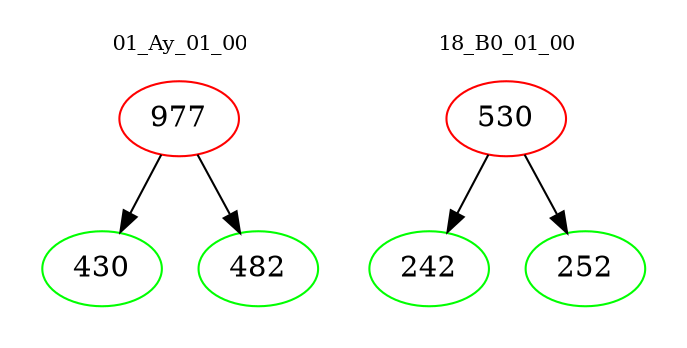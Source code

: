 digraph{
subgraph cluster_0 {
color = white
label = "01_Ay_01_00";
fontsize=10;
T0_977 [label="977", color="red"]
T0_977 -> T0_430 [color="black"]
T0_430 [label="430", color="green"]
T0_977 -> T0_482 [color="black"]
T0_482 [label="482", color="green"]
}
subgraph cluster_1 {
color = white
label = "18_B0_01_00";
fontsize=10;
T1_530 [label="530", color="red"]
T1_530 -> T1_242 [color="black"]
T1_242 [label="242", color="green"]
T1_530 -> T1_252 [color="black"]
T1_252 [label="252", color="green"]
}
}
